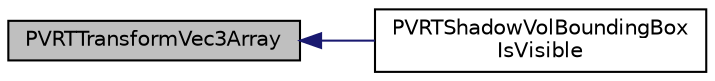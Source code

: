digraph "PVRTTransformVec3Array"
{
  edge [fontname="Helvetica",fontsize="10",labelfontname="Helvetica",labelfontsize="10"];
  node [fontname="Helvetica",fontsize="10",shape=record];
  rankdir="LR";
  Node1 [label="PVRTTransformVec3Array",height=0.2,width=0.4,color="black", fillcolor="grey75", style="filled", fontcolor="black"];
  Node1 -> Node2 [dir="back",color="midnightblue",fontsize="10",style="solid",fontname="Helvetica"];
  Node2 [label="PVRTShadowVolBoundingBox\lIsVisible",height=0.2,width=0.4,color="black", fillcolor="white", style="filled",URL="$_p_v_r_t_shadow_vol_8h.html#a5665bdf0576b08a60a8c24a157e4f961"];
}

